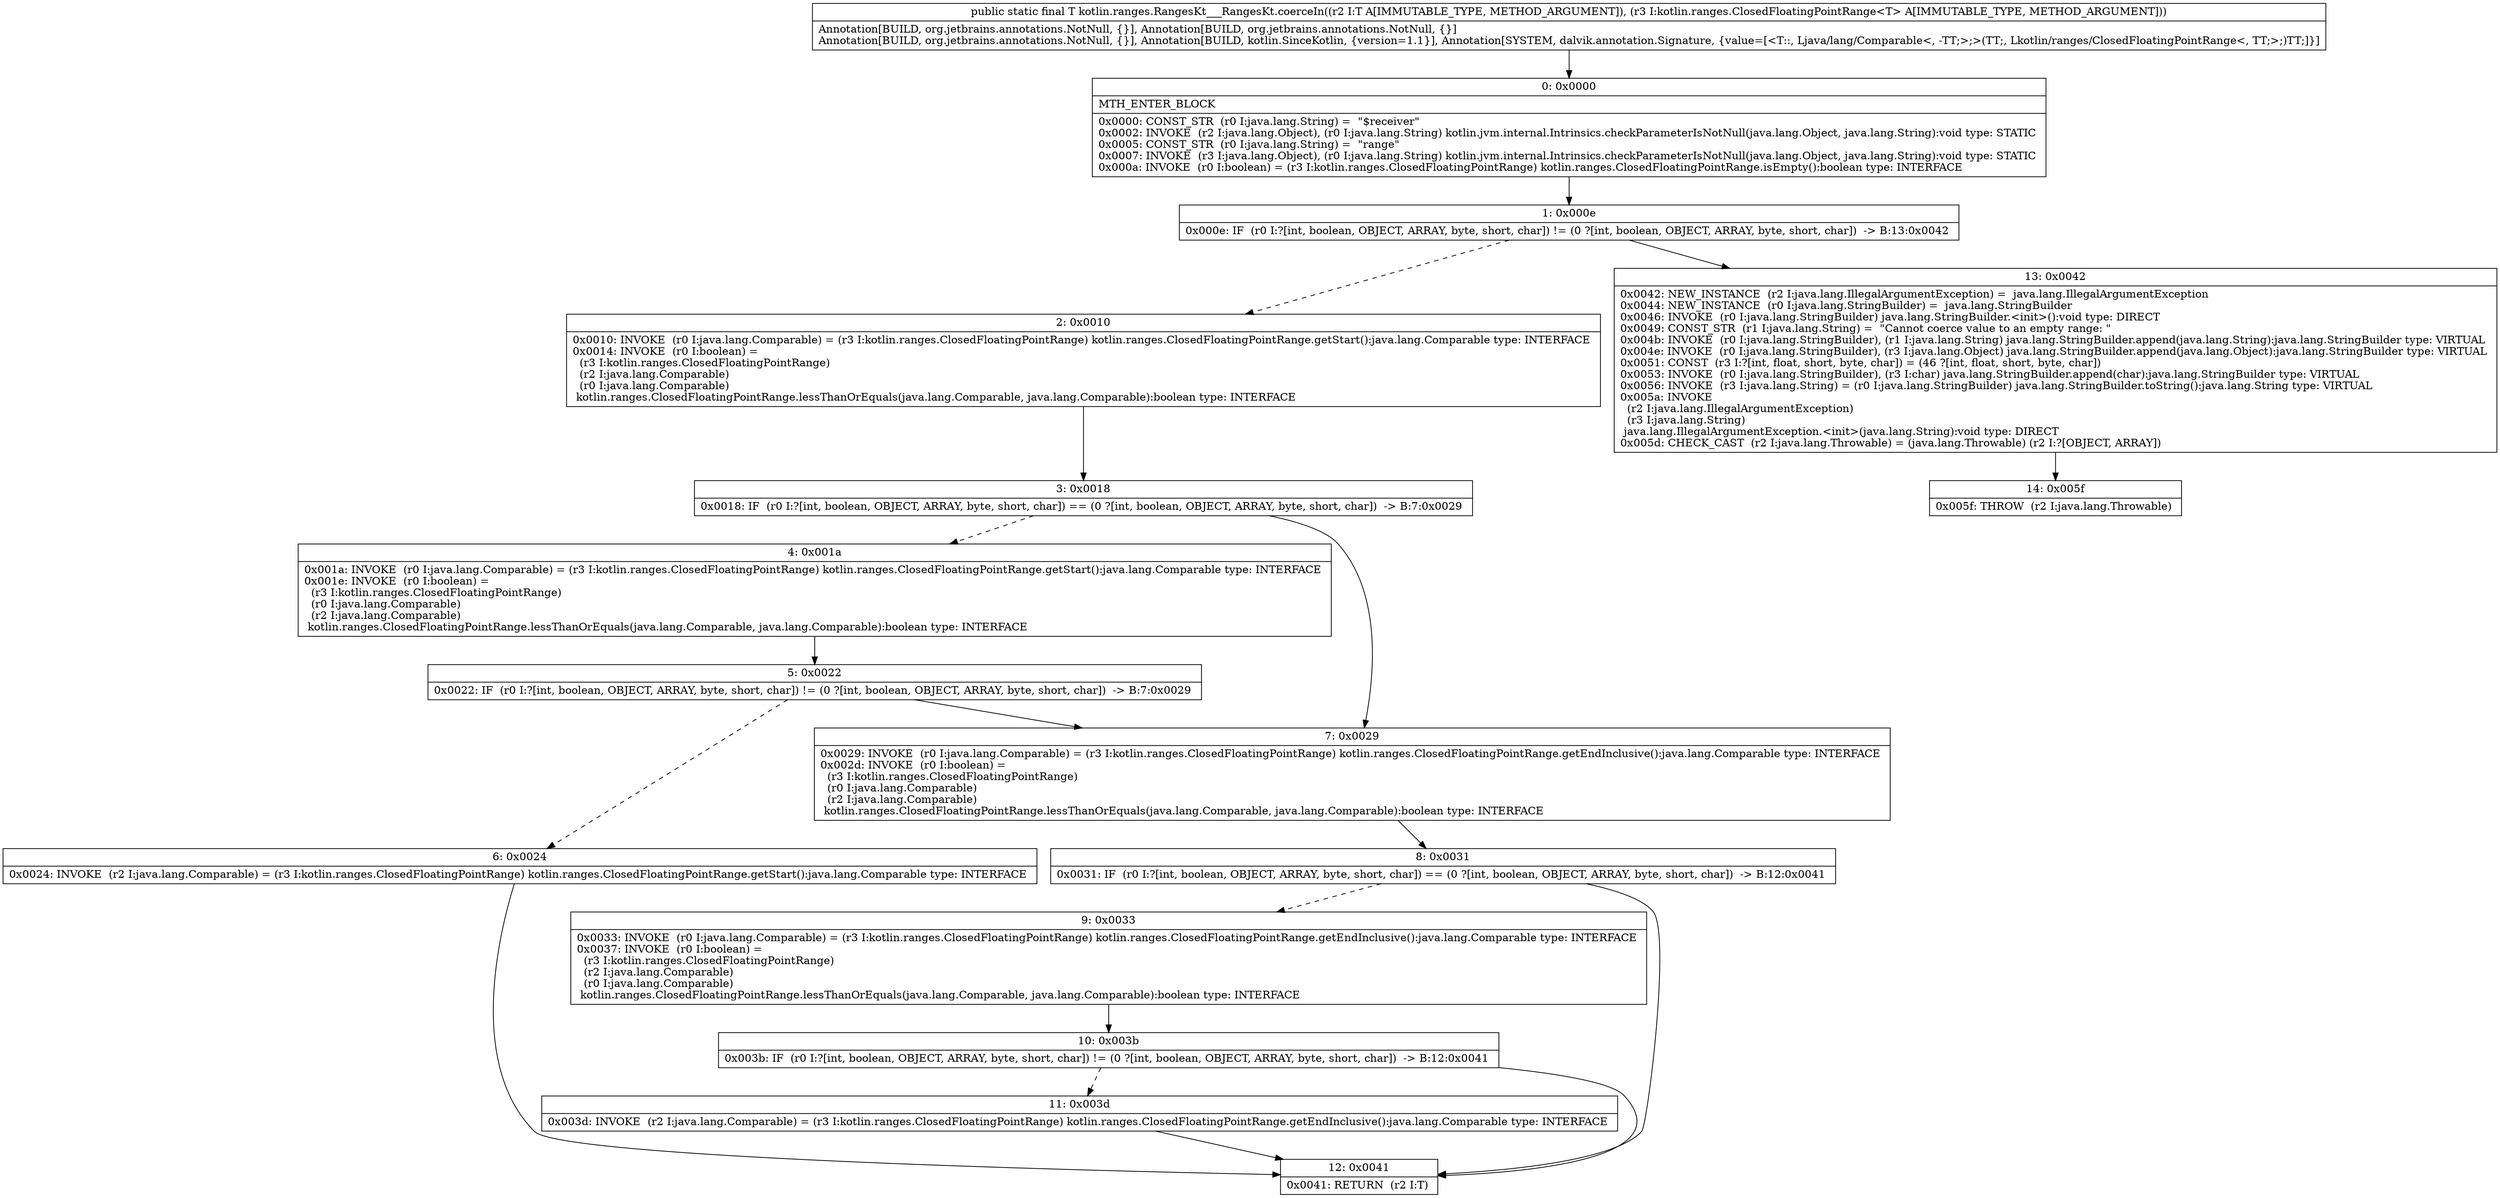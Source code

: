 digraph "CFG forkotlin.ranges.RangesKt___RangesKt.coerceIn(Ljava\/lang\/Comparable;Lkotlin\/ranges\/ClosedFloatingPointRange;)Ljava\/lang\/Comparable;" {
Node_0 [shape=record,label="{0\:\ 0x0000|MTH_ENTER_BLOCK\l|0x0000: CONST_STR  (r0 I:java.lang.String) =  \"$receiver\" \l0x0002: INVOKE  (r2 I:java.lang.Object), (r0 I:java.lang.String) kotlin.jvm.internal.Intrinsics.checkParameterIsNotNull(java.lang.Object, java.lang.String):void type: STATIC \l0x0005: CONST_STR  (r0 I:java.lang.String) =  \"range\" \l0x0007: INVOKE  (r3 I:java.lang.Object), (r0 I:java.lang.String) kotlin.jvm.internal.Intrinsics.checkParameterIsNotNull(java.lang.Object, java.lang.String):void type: STATIC \l0x000a: INVOKE  (r0 I:boolean) = (r3 I:kotlin.ranges.ClosedFloatingPointRange) kotlin.ranges.ClosedFloatingPointRange.isEmpty():boolean type: INTERFACE \l}"];
Node_1 [shape=record,label="{1\:\ 0x000e|0x000e: IF  (r0 I:?[int, boolean, OBJECT, ARRAY, byte, short, char]) != (0 ?[int, boolean, OBJECT, ARRAY, byte, short, char])  \-\> B:13:0x0042 \l}"];
Node_2 [shape=record,label="{2\:\ 0x0010|0x0010: INVOKE  (r0 I:java.lang.Comparable) = (r3 I:kotlin.ranges.ClosedFloatingPointRange) kotlin.ranges.ClosedFloatingPointRange.getStart():java.lang.Comparable type: INTERFACE \l0x0014: INVOKE  (r0 I:boolean) = \l  (r3 I:kotlin.ranges.ClosedFloatingPointRange)\l  (r2 I:java.lang.Comparable)\l  (r0 I:java.lang.Comparable)\l kotlin.ranges.ClosedFloatingPointRange.lessThanOrEquals(java.lang.Comparable, java.lang.Comparable):boolean type: INTERFACE \l}"];
Node_3 [shape=record,label="{3\:\ 0x0018|0x0018: IF  (r0 I:?[int, boolean, OBJECT, ARRAY, byte, short, char]) == (0 ?[int, boolean, OBJECT, ARRAY, byte, short, char])  \-\> B:7:0x0029 \l}"];
Node_4 [shape=record,label="{4\:\ 0x001a|0x001a: INVOKE  (r0 I:java.lang.Comparable) = (r3 I:kotlin.ranges.ClosedFloatingPointRange) kotlin.ranges.ClosedFloatingPointRange.getStart():java.lang.Comparable type: INTERFACE \l0x001e: INVOKE  (r0 I:boolean) = \l  (r3 I:kotlin.ranges.ClosedFloatingPointRange)\l  (r0 I:java.lang.Comparable)\l  (r2 I:java.lang.Comparable)\l kotlin.ranges.ClosedFloatingPointRange.lessThanOrEquals(java.lang.Comparable, java.lang.Comparable):boolean type: INTERFACE \l}"];
Node_5 [shape=record,label="{5\:\ 0x0022|0x0022: IF  (r0 I:?[int, boolean, OBJECT, ARRAY, byte, short, char]) != (0 ?[int, boolean, OBJECT, ARRAY, byte, short, char])  \-\> B:7:0x0029 \l}"];
Node_6 [shape=record,label="{6\:\ 0x0024|0x0024: INVOKE  (r2 I:java.lang.Comparable) = (r3 I:kotlin.ranges.ClosedFloatingPointRange) kotlin.ranges.ClosedFloatingPointRange.getStart():java.lang.Comparable type: INTERFACE \l}"];
Node_7 [shape=record,label="{7\:\ 0x0029|0x0029: INVOKE  (r0 I:java.lang.Comparable) = (r3 I:kotlin.ranges.ClosedFloatingPointRange) kotlin.ranges.ClosedFloatingPointRange.getEndInclusive():java.lang.Comparable type: INTERFACE \l0x002d: INVOKE  (r0 I:boolean) = \l  (r3 I:kotlin.ranges.ClosedFloatingPointRange)\l  (r0 I:java.lang.Comparable)\l  (r2 I:java.lang.Comparable)\l kotlin.ranges.ClosedFloatingPointRange.lessThanOrEquals(java.lang.Comparable, java.lang.Comparable):boolean type: INTERFACE \l}"];
Node_8 [shape=record,label="{8\:\ 0x0031|0x0031: IF  (r0 I:?[int, boolean, OBJECT, ARRAY, byte, short, char]) == (0 ?[int, boolean, OBJECT, ARRAY, byte, short, char])  \-\> B:12:0x0041 \l}"];
Node_9 [shape=record,label="{9\:\ 0x0033|0x0033: INVOKE  (r0 I:java.lang.Comparable) = (r3 I:kotlin.ranges.ClosedFloatingPointRange) kotlin.ranges.ClosedFloatingPointRange.getEndInclusive():java.lang.Comparable type: INTERFACE \l0x0037: INVOKE  (r0 I:boolean) = \l  (r3 I:kotlin.ranges.ClosedFloatingPointRange)\l  (r2 I:java.lang.Comparable)\l  (r0 I:java.lang.Comparable)\l kotlin.ranges.ClosedFloatingPointRange.lessThanOrEquals(java.lang.Comparable, java.lang.Comparable):boolean type: INTERFACE \l}"];
Node_10 [shape=record,label="{10\:\ 0x003b|0x003b: IF  (r0 I:?[int, boolean, OBJECT, ARRAY, byte, short, char]) != (0 ?[int, boolean, OBJECT, ARRAY, byte, short, char])  \-\> B:12:0x0041 \l}"];
Node_11 [shape=record,label="{11\:\ 0x003d|0x003d: INVOKE  (r2 I:java.lang.Comparable) = (r3 I:kotlin.ranges.ClosedFloatingPointRange) kotlin.ranges.ClosedFloatingPointRange.getEndInclusive():java.lang.Comparable type: INTERFACE \l}"];
Node_12 [shape=record,label="{12\:\ 0x0041|0x0041: RETURN  (r2 I:T) \l}"];
Node_13 [shape=record,label="{13\:\ 0x0042|0x0042: NEW_INSTANCE  (r2 I:java.lang.IllegalArgumentException) =  java.lang.IllegalArgumentException \l0x0044: NEW_INSTANCE  (r0 I:java.lang.StringBuilder) =  java.lang.StringBuilder \l0x0046: INVOKE  (r0 I:java.lang.StringBuilder) java.lang.StringBuilder.\<init\>():void type: DIRECT \l0x0049: CONST_STR  (r1 I:java.lang.String) =  \"Cannot coerce value to an empty range: \" \l0x004b: INVOKE  (r0 I:java.lang.StringBuilder), (r1 I:java.lang.String) java.lang.StringBuilder.append(java.lang.String):java.lang.StringBuilder type: VIRTUAL \l0x004e: INVOKE  (r0 I:java.lang.StringBuilder), (r3 I:java.lang.Object) java.lang.StringBuilder.append(java.lang.Object):java.lang.StringBuilder type: VIRTUAL \l0x0051: CONST  (r3 I:?[int, float, short, byte, char]) = (46 ?[int, float, short, byte, char]) \l0x0053: INVOKE  (r0 I:java.lang.StringBuilder), (r3 I:char) java.lang.StringBuilder.append(char):java.lang.StringBuilder type: VIRTUAL \l0x0056: INVOKE  (r3 I:java.lang.String) = (r0 I:java.lang.StringBuilder) java.lang.StringBuilder.toString():java.lang.String type: VIRTUAL \l0x005a: INVOKE  \l  (r2 I:java.lang.IllegalArgumentException)\l  (r3 I:java.lang.String)\l java.lang.IllegalArgumentException.\<init\>(java.lang.String):void type: DIRECT \l0x005d: CHECK_CAST  (r2 I:java.lang.Throwable) = (java.lang.Throwable) (r2 I:?[OBJECT, ARRAY]) \l}"];
Node_14 [shape=record,label="{14\:\ 0x005f|0x005f: THROW  (r2 I:java.lang.Throwable) \l}"];
MethodNode[shape=record,label="{public static final T kotlin.ranges.RangesKt___RangesKt.coerceIn((r2 I:T A[IMMUTABLE_TYPE, METHOD_ARGUMENT]), (r3 I:kotlin.ranges.ClosedFloatingPointRange\<T\> A[IMMUTABLE_TYPE, METHOD_ARGUMENT]))  | Annotation[BUILD, org.jetbrains.annotations.NotNull, \{\}], Annotation[BUILD, org.jetbrains.annotations.NotNull, \{\}]\lAnnotation[BUILD, org.jetbrains.annotations.NotNull, \{\}], Annotation[BUILD, kotlin.SinceKotlin, \{version=1.1\}], Annotation[SYSTEM, dalvik.annotation.Signature, \{value=[\<T::, Ljava\/lang\/Comparable\<, \-TT;\>;\>(TT;, Lkotlin\/ranges\/ClosedFloatingPointRange\<, TT;\>;)TT;]\}]\l}"];
MethodNode -> Node_0;
Node_0 -> Node_1;
Node_1 -> Node_2[style=dashed];
Node_1 -> Node_13;
Node_2 -> Node_3;
Node_3 -> Node_4[style=dashed];
Node_3 -> Node_7;
Node_4 -> Node_5;
Node_5 -> Node_6[style=dashed];
Node_5 -> Node_7;
Node_6 -> Node_12;
Node_7 -> Node_8;
Node_8 -> Node_9[style=dashed];
Node_8 -> Node_12;
Node_9 -> Node_10;
Node_10 -> Node_11[style=dashed];
Node_10 -> Node_12;
Node_11 -> Node_12;
Node_13 -> Node_14;
}

